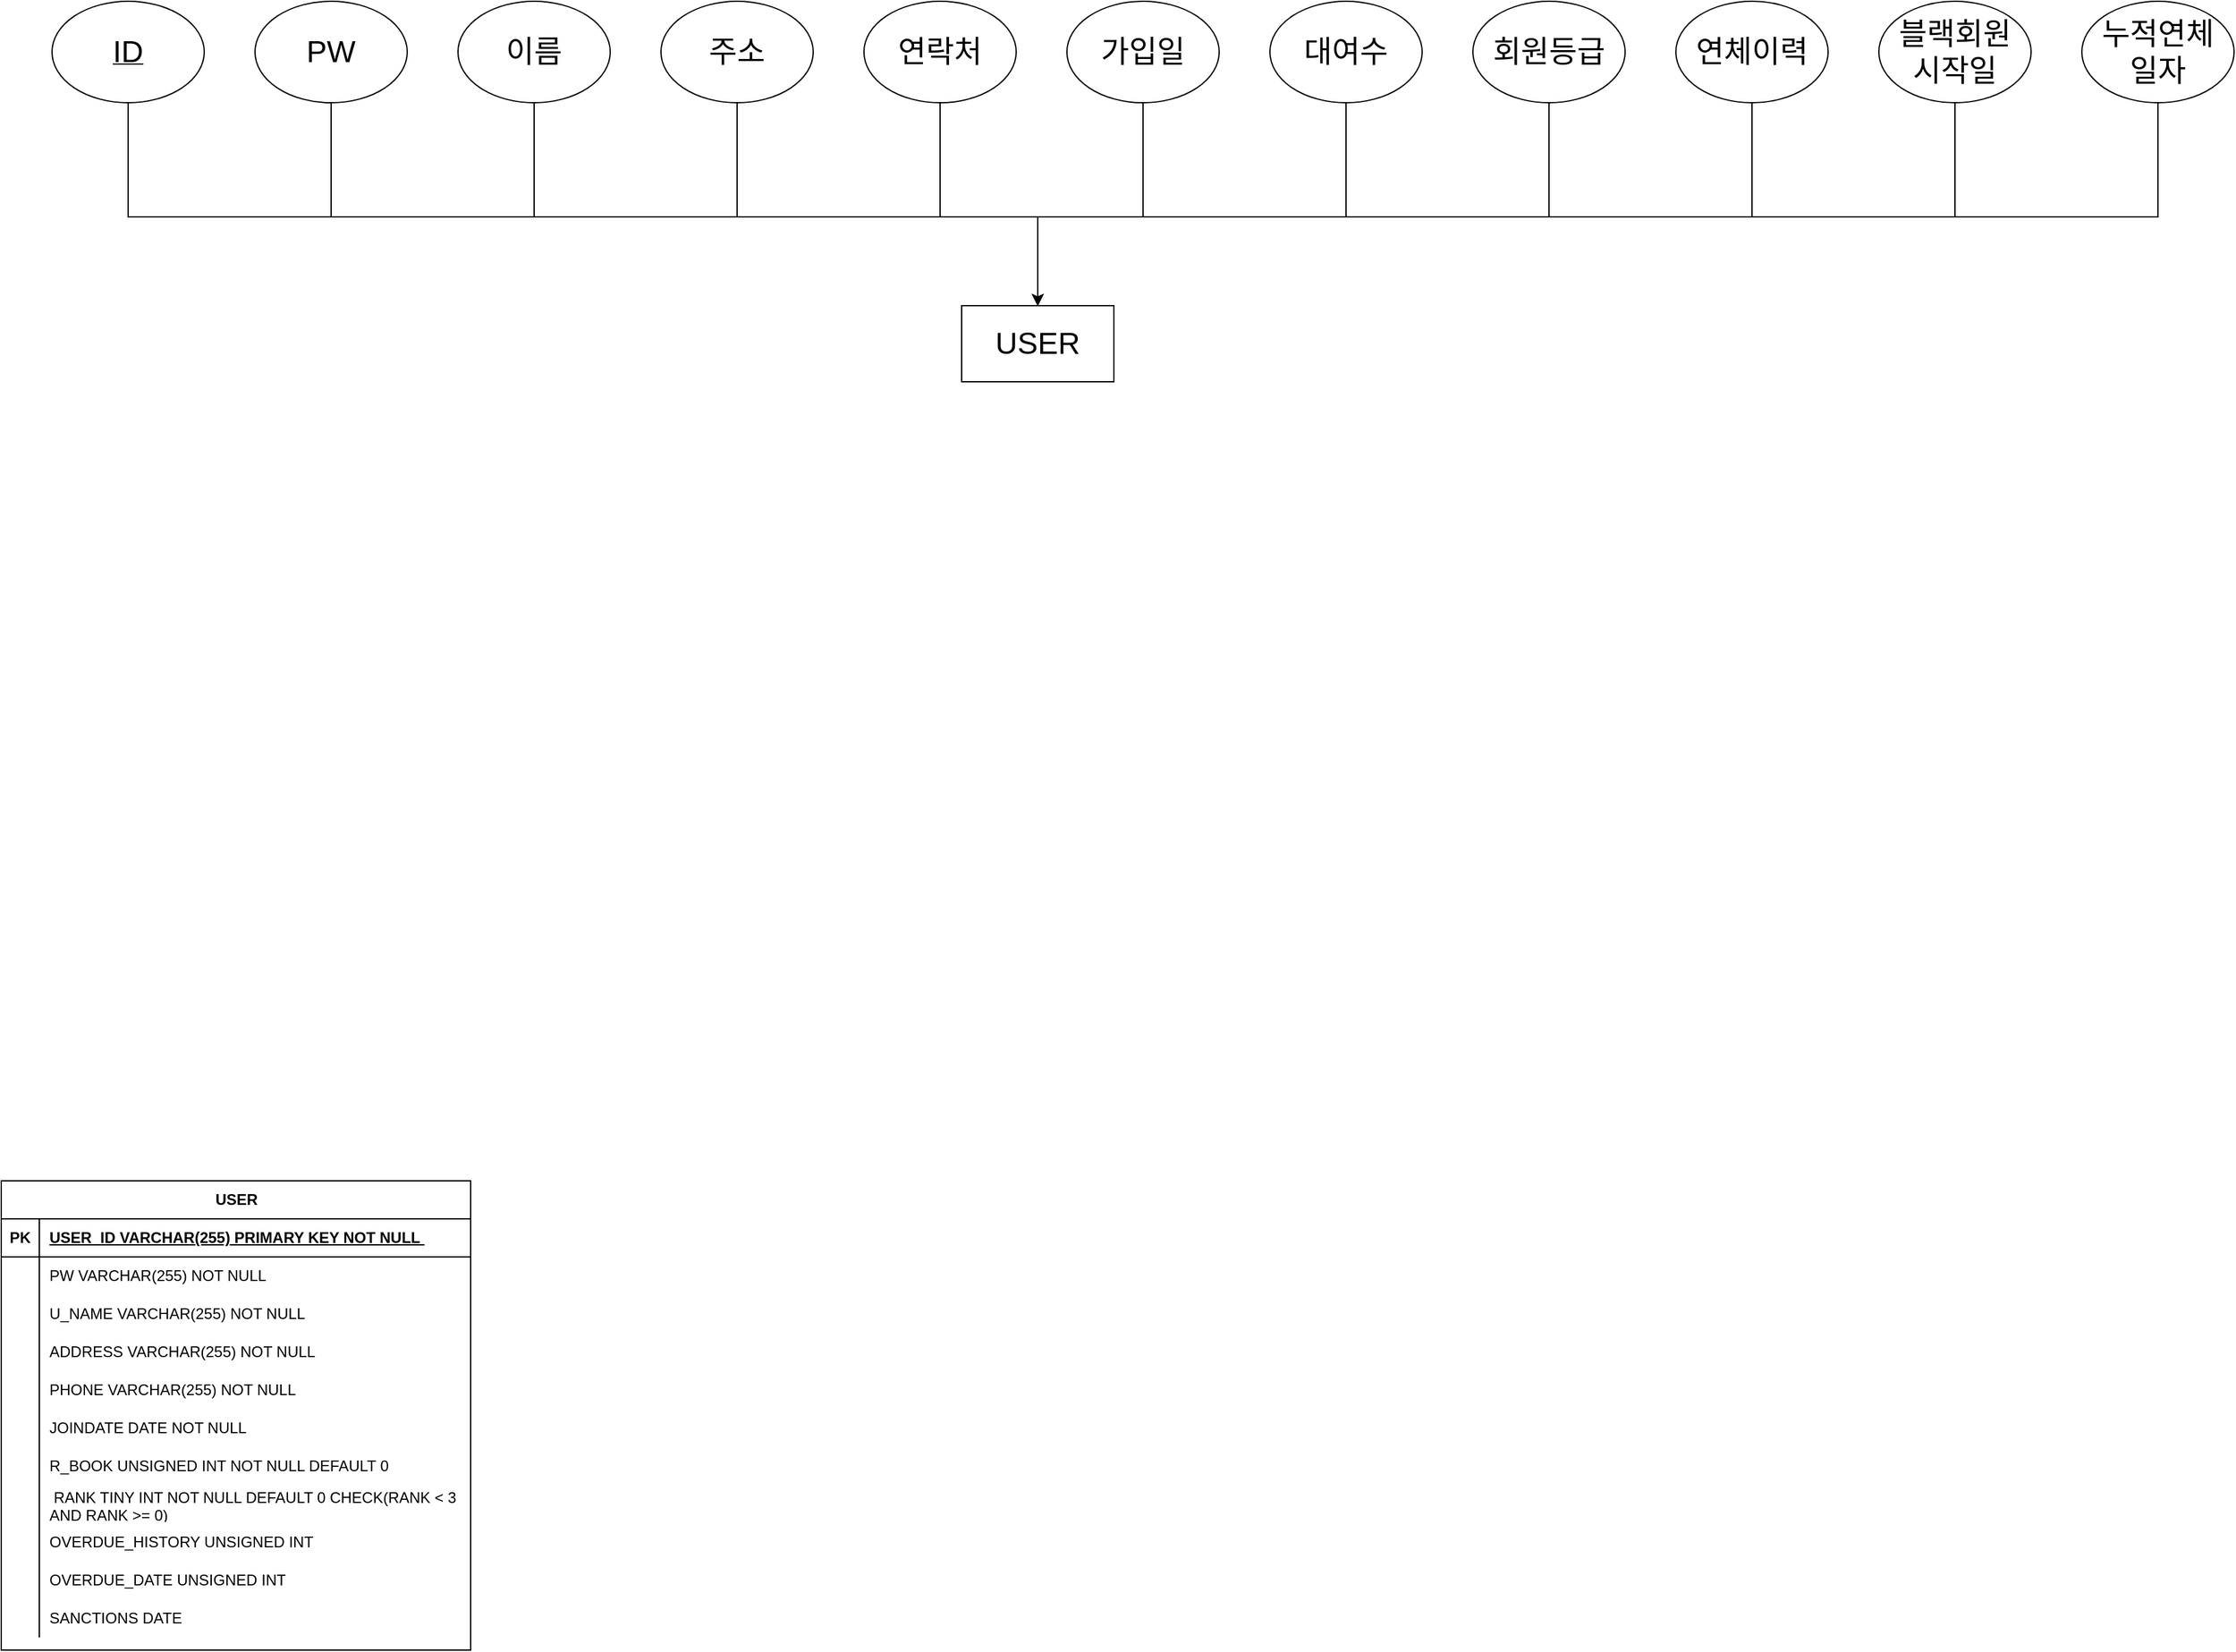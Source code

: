 <mxfile version="24.4.2" type="device">
  <diagram id="C5RBs43oDa-KdzZeNtuy" name="Page-1">
    <mxGraphModel dx="5410" dy="2266" grid="1" gridSize="10" guides="1" tooltips="1" connect="1" arrows="1" fold="1" page="1" pageScale="1" pageWidth="827" pageHeight="1169" math="0" shadow="0">
      <root>
        <mxCell id="WIyWlLk6GJQsqaUBKTNV-0" />
        <mxCell id="WIyWlLk6GJQsqaUBKTNV-1" parent="WIyWlLk6GJQsqaUBKTNV-0" />
        <mxCell id="jh2xmLGtmhHBqXfB-kL6-0" value="&lt;font style=&quot;font-size: 24px;&quot;&gt;USER&lt;/font&gt;" style="rounded=0;whiteSpace=wrap;html=1;" parent="WIyWlLk6GJQsqaUBKTNV-1" vertex="1">
          <mxGeometry x="707" y="300" width="120" height="60" as="geometry" />
        </mxCell>
        <mxCell id="VuE8V5rIvuVXYyH9U4Nb-41" style="edgeStyle=orthogonalEdgeStyle;rounded=0;orthogonalLoop=1;jettySize=auto;html=1;" parent="WIyWlLk6GJQsqaUBKTNV-1" source="jh2xmLGtmhHBqXfB-kL6-1" target="jh2xmLGtmhHBqXfB-kL6-0" edge="1">
          <mxGeometry relative="1" as="geometry">
            <Array as="points">
              <mxPoint x="50" y="230" />
              <mxPoint x="767" y="230" />
            </Array>
          </mxGeometry>
        </mxCell>
        <mxCell id="jh2xmLGtmhHBqXfB-kL6-1" value="&lt;u&gt;&lt;font style=&quot;font-size: 24px;&quot;&gt;ID&lt;/font&gt;&lt;/u&gt;" style="ellipse;whiteSpace=wrap;html=1;" parent="WIyWlLk6GJQsqaUBKTNV-1" vertex="1">
          <mxGeometry x="-10" y="60" width="120" height="80" as="geometry" />
        </mxCell>
        <mxCell id="VuE8V5rIvuVXYyH9U4Nb-53" style="edgeStyle=orthogonalEdgeStyle;rounded=0;orthogonalLoop=1;jettySize=auto;html=1;" parent="WIyWlLk6GJQsqaUBKTNV-1" source="jh2xmLGtmhHBqXfB-kL6-2" target="jh2xmLGtmhHBqXfB-kL6-0" edge="1">
          <mxGeometry relative="1" as="geometry">
            <Array as="points">
              <mxPoint x="210" y="230" />
              <mxPoint x="767" y="230" />
            </Array>
          </mxGeometry>
        </mxCell>
        <mxCell id="jh2xmLGtmhHBqXfB-kL6-2" value="&lt;font style=&quot;font-size: 24px;&quot;&gt;PW&lt;/font&gt;" style="ellipse;whiteSpace=wrap;html=1;" parent="WIyWlLk6GJQsqaUBKTNV-1" vertex="1">
          <mxGeometry x="150" y="60" width="120" height="80" as="geometry" />
        </mxCell>
        <mxCell id="VuE8V5rIvuVXYyH9U4Nb-52" style="edgeStyle=orthogonalEdgeStyle;rounded=0;orthogonalLoop=1;jettySize=auto;html=1;" parent="WIyWlLk6GJQsqaUBKTNV-1" source="jh2xmLGtmhHBqXfB-kL6-3" target="jh2xmLGtmhHBqXfB-kL6-0" edge="1">
          <mxGeometry relative="1" as="geometry">
            <Array as="points">
              <mxPoint x="370" y="230" />
              <mxPoint x="767" y="230" />
            </Array>
          </mxGeometry>
        </mxCell>
        <mxCell id="jh2xmLGtmhHBqXfB-kL6-3" value="&lt;span style=&quot;font-size: 24px;&quot;&gt;이름&lt;/span&gt;" style="ellipse;whiteSpace=wrap;html=1;" parent="WIyWlLk6GJQsqaUBKTNV-1" vertex="1">
          <mxGeometry x="310" y="60" width="120" height="80" as="geometry" />
        </mxCell>
        <mxCell id="VuE8V5rIvuVXYyH9U4Nb-51" style="edgeStyle=orthogonalEdgeStyle;rounded=0;orthogonalLoop=1;jettySize=auto;html=1;" parent="WIyWlLk6GJQsqaUBKTNV-1" source="jh2xmLGtmhHBqXfB-kL6-6" target="jh2xmLGtmhHBqXfB-kL6-0" edge="1">
          <mxGeometry relative="1" as="geometry">
            <Array as="points">
              <mxPoint x="530" y="230" />
              <mxPoint x="767" y="230" />
            </Array>
          </mxGeometry>
        </mxCell>
        <mxCell id="jh2xmLGtmhHBqXfB-kL6-6" value="&lt;span style=&quot;font-size: 24px;&quot;&gt;주소&lt;/span&gt;" style="ellipse;whiteSpace=wrap;html=1;" parent="WIyWlLk6GJQsqaUBKTNV-1" vertex="1">
          <mxGeometry x="470" y="60" width="120" height="80" as="geometry" />
        </mxCell>
        <mxCell id="VuE8V5rIvuVXYyH9U4Nb-37" style="edgeStyle=orthogonalEdgeStyle;rounded=0;orthogonalLoop=1;jettySize=auto;html=1;" parent="WIyWlLk6GJQsqaUBKTNV-1" source="jh2xmLGtmhHBqXfB-kL6-7" target="jh2xmLGtmhHBqXfB-kL6-0" edge="1">
          <mxGeometry relative="1" as="geometry">
            <Array as="points">
              <mxPoint x="690" y="230" />
              <mxPoint x="767" y="230" />
            </Array>
          </mxGeometry>
        </mxCell>
        <mxCell id="jh2xmLGtmhHBqXfB-kL6-7" value="&lt;span style=&quot;font-size: 24px;&quot;&gt;연락처&lt;/span&gt;" style="ellipse;whiteSpace=wrap;html=1;" parent="WIyWlLk6GJQsqaUBKTNV-1" vertex="1">
          <mxGeometry x="630" y="60" width="120" height="80" as="geometry" />
        </mxCell>
        <mxCell id="VuE8V5rIvuVXYyH9U4Nb-45" style="edgeStyle=orthogonalEdgeStyle;rounded=0;orthogonalLoop=1;jettySize=auto;html=1;" parent="WIyWlLk6GJQsqaUBKTNV-1" source="jh2xmLGtmhHBqXfB-kL6-8" target="jh2xmLGtmhHBqXfB-kL6-0" edge="1">
          <mxGeometry relative="1" as="geometry">
            <Array as="points">
              <mxPoint x="850" y="230" />
              <mxPoint x="767" y="230" />
            </Array>
          </mxGeometry>
        </mxCell>
        <mxCell id="jh2xmLGtmhHBqXfB-kL6-8" value="&lt;span style=&quot;font-size: 24px;&quot;&gt;가입일&lt;/span&gt;" style="ellipse;whiteSpace=wrap;html=1;" parent="WIyWlLk6GJQsqaUBKTNV-1" vertex="1">
          <mxGeometry x="790" y="60" width="120" height="80" as="geometry" />
        </mxCell>
        <mxCell id="VuE8V5rIvuVXYyH9U4Nb-46" style="edgeStyle=orthogonalEdgeStyle;rounded=0;orthogonalLoop=1;jettySize=auto;html=1;" parent="WIyWlLk6GJQsqaUBKTNV-1" source="jh2xmLGtmhHBqXfB-kL6-9" target="jh2xmLGtmhHBqXfB-kL6-0" edge="1">
          <mxGeometry relative="1" as="geometry">
            <Array as="points">
              <mxPoint x="1010" y="230" />
              <mxPoint x="767" y="230" />
            </Array>
          </mxGeometry>
        </mxCell>
        <mxCell id="jh2xmLGtmhHBqXfB-kL6-9" value="&lt;span style=&quot;font-size: 24px;&quot;&gt;대여수&lt;/span&gt;" style="ellipse;whiteSpace=wrap;html=1;" parent="WIyWlLk6GJQsqaUBKTNV-1" vertex="1">
          <mxGeometry x="950" y="60" width="120" height="80" as="geometry" />
        </mxCell>
        <mxCell id="VuE8V5rIvuVXYyH9U4Nb-47" style="edgeStyle=orthogonalEdgeStyle;rounded=0;orthogonalLoop=1;jettySize=auto;html=1;" parent="WIyWlLk6GJQsqaUBKTNV-1" source="jh2xmLGtmhHBqXfB-kL6-10" target="jh2xmLGtmhHBqXfB-kL6-0" edge="1">
          <mxGeometry relative="1" as="geometry">
            <Array as="points">
              <mxPoint x="1170" y="230" />
              <mxPoint x="767" y="230" />
            </Array>
          </mxGeometry>
        </mxCell>
        <mxCell id="jh2xmLGtmhHBqXfB-kL6-10" value="&lt;span style=&quot;font-size: 24px;&quot;&gt;회원등급&lt;/span&gt;" style="ellipse;whiteSpace=wrap;html=1;" parent="WIyWlLk6GJQsqaUBKTNV-1" vertex="1">
          <mxGeometry x="1110" y="60" width="120" height="80" as="geometry" />
        </mxCell>
        <mxCell id="VuE8V5rIvuVXYyH9U4Nb-48" style="edgeStyle=orthogonalEdgeStyle;rounded=0;orthogonalLoop=1;jettySize=auto;html=1;" parent="WIyWlLk6GJQsqaUBKTNV-1" source="jh2xmLGtmhHBqXfB-kL6-11" target="jh2xmLGtmhHBqXfB-kL6-0" edge="1">
          <mxGeometry relative="1" as="geometry">
            <Array as="points">
              <mxPoint x="1330" y="230" />
              <mxPoint x="767" y="230" />
            </Array>
          </mxGeometry>
        </mxCell>
        <mxCell id="jh2xmLGtmhHBqXfB-kL6-11" value="&lt;span style=&quot;font-size: 24px;&quot;&gt;연체이력&lt;/span&gt;" style="ellipse;whiteSpace=wrap;html=1;" parent="WIyWlLk6GJQsqaUBKTNV-1" vertex="1">
          <mxGeometry x="1270" y="60" width="120" height="80" as="geometry" />
        </mxCell>
        <mxCell id="VuE8V5rIvuVXYyH9U4Nb-49" style="edgeStyle=orthogonalEdgeStyle;rounded=0;orthogonalLoop=1;jettySize=auto;html=1;" parent="WIyWlLk6GJQsqaUBKTNV-1" source="jh2xmLGtmhHBqXfB-kL6-12" target="jh2xmLGtmhHBqXfB-kL6-0" edge="1">
          <mxGeometry relative="1" as="geometry">
            <Array as="points">
              <mxPoint x="1490" y="230" />
              <mxPoint x="767" y="230" />
            </Array>
          </mxGeometry>
        </mxCell>
        <mxCell id="jh2xmLGtmhHBqXfB-kL6-12" value="&lt;span style=&quot;font-size: 24px;&quot;&gt;블랙회원&lt;/span&gt;&lt;div&gt;&lt;span style=&quot;font-size: 24px;&quot;&gt;시작일&lt;/span&gt;&lt;/div&gt;" style="ellipse;whiteSpace=wrap;html=1;" parent="WIyWlLk6GJQsqaUBKTNV-1" vertex="1">
          <mxGeometry x="1430" y="60" width="120" height="80" as="geometry" />
        </mxCell>
        <mxCell id="VuE8V5rIvuVXYyH9U4Nb-50" style="edgeStyle=orthogonalEdgeStyle;rounded=0;orthogonalLoop=1;jettySize=auto;html=1;" parent="WIyWlLk6GJQsqaUBKTNV-1" source="jh2xmLGtmhHBqXfB-kL6-27" target="jh2xmLGtmhHBqXfB-kL6-0" edge="1">
          <mxGeometry relative="1" as="geometry">
            <Array as="points">
              <mxPoint x="1650" y="230" />
              <mxPoint x="767" y="230" />
            </Array>
          </mxGeometry>
        </mxCell>
        <mxCell id="jh2xmLGtmhHBqXfB-kL6-27" value="&lt;span style=&quot;font-size: 24px;&quot;&gt;누적연체&lt;/span&gt;&lt;div&gt;&lt;span style=&quot;font-size: 24px;&quot;&gt;일자&lt;/span&gt;&lt;/div&gt;" style="ellipse;whiteSpace=wrap;html=1;" parent="WIyWlLk6GJQsqaUBKTNV-1" vertex="1">
          <mxGeometry x="1590" y="60" width="120" height="80" as="geometry" />
        </mxCell>
        <mxCell id="VuE8V5rIvuVXYyH9U4Nb-0" value="USER" style="shape=table;startSize=30;container=1;collapsible=1;childLayout=tableLayout;fixedRows=1;rowLines=0;fontStyle=1;align=center;resizeLast=1;html=1;" parent="WIyWlLk6GJQsqaUBKTNV-1" vertex="1">
          <mxGeometry x="-50" y="990" width="370" height="370" as="geometry" />
        </mxCell>
        <mxCell id="VuE8V5rIvuVXYyH9U4Nb-1" value="" style="shape=tableRow;horizontal=0;startSize=0;swimlaneHead=0;swimlaneBody=0;fillColor=none;collapsible=0;dropTarget=0;points=[[0,0.5],[1,0.5]];portConstraint=eastwest;top=0;left=0;right=0;bottom=1;" parent="VuE8V5rIvuVXYyH9U4Nb-0" vertex="1">
          <mxGeometry y="30" width="370" height="30" as="geometry" />
        </mxCell>
        <mxCell id="VuE8V5rIvuVXYyH9U4Nb-2" value="PK" style="shape=partialRectangle;connectable=0;fillColor=none;top=0;left=0;bottom=0;right=0;fontStyle=1;overflow=hidden;whiteSpace=wrap;html=1;" parent="VuE8V5rIvuVXYyH9U4Nb-1" vertex="1">
          <mxGeometry width="30" height="30" as="geometry">
            <mxRectangle width="30" height="30" as="alternateBounds" />
          </mxGeometry>
        </mxCell>
        <mxCell id="VuE8V5rIvuVXYyH9U4Nb-3" value="USER_ID VARCHAR(255) PRIMARY KEY NOT NULL&amp;nbsp;" style="shape=partialRectangle;connectable=0;fillColor=none;top=0;left=0;bottom=0;right=0;align=left;spacingLeft=6;fontStyle=5;overflow=hidden;whiteSpace=wrap;html=1;" parent="VuE8V5rIvuVXYyH9U4Nb-1" vertex="1">
          <mxGeometry x="30" width="340" height="30" as="geometry">
            <mxRectangle width="340" height="30" as="alternateBounds" />
          </mxGeometry>
        </mxCell>
        <mxCell id="VuE8V5rIvuVXYyH9U4Nb-4" value="" style="shape=tableRow;horizontal=0;startSize=0;swimlaneHead=0;swimlaneBody=0;fillColor=none;collapsible=0;dropTarget=0;points=[[0,0.5],[1,0.5]];portConstraint=eastwest;top=0;left=0;right=0;bottom=0;" parent="VuE8V5rIvuVXYyH9U4Nb-0" vertex="1">
          <mxGeometry y="60" width="370" height="30" as="geometry" />
        </mxCell>
        <mxCell id="VuE8V5rIvuVXYyH9U4Nb-5" value="" style="shape=partialRectangle;connectable=0;fillColor=none;top=0;left=0;bottom=0;right=0;editable=1;overflow=hidden;whiteSpace=wrap;html=1;" parent="VuE8V5rIvuVXYyH9U4Nb-4" vertex="1">
          <mxGeometry width="30" height="30" as="geometry">
            <mxRectangle width="30" height="30" as="alternateBounds" />
          </mxGeometry>
        </mxCell>
        <mxCell id="VuE8V5rIvuVXYyH9U4Nb-6" value="PW VARCHAR(255) NOT NULL" style="shape=partialRectangle;connectable=0;fillColor=none;top=0;left=0;bottom=0;right=0;align=left;spacingLeft=6;overflow=hidden;whiteSpace=wrap;html=1;" parent="VuE8V5rIvuVXYyH9U4Nb-4" vertex="1">
          <mxGeometry x="30" width="340" height="30" as="geometry">
            <mxRectangle width="340" height="30" as="alternateBounds" />
          </mxGeometry>
        </mxCell>
        <mxCell id="VuE8V5rIvuVXYyH9U4Nb-7" value="" style="shape=tableRow;horizontal=0;startSize=0;swimlaneHead=0;swimlaneBody=0;fillColor=none;collapsible=0;dropTarget=0;points=[[0,0.5],[1,0.5]];portConstraint=eastwest;top=0;left=0;right=0;bottom=0;" parent="VuE8V5rIvuVXYyH9U4Nb-0" vertex="1">
          <mxGeometry y="90" width="370" height="30" as="geometry" />
        </mxCell>
        <mxCell id="VuE8V5rIvuVXYyH9U4Nb-8" value="" style="shape=partialRectangle;connectable=0;fillColor=none;top=0;left=0;bottom=0;right=0;editable=1;overflow=hidden;whiteSpace=wrap;html=1;" parent="VuE8V5rIvuVXYyH9U4Nb-7" vertex="1">
          <mxGeometry width="30" height="30" as="geometry">
            <mxRectangle width="30" height="30" as="alternateBounds" />
          </mxGeometry>
        </mxCell>
        <mxCell id="VuE8V5rIvuVXYyH9U4Nb-9" value="U_NAME VARCHAR(255) NOT NULL" style="shape=partialRectangle;connectable=0;fillColor=none;top=0;left=0;bottom=0;right=0;align=left;spacingLeft=6;overflow=hidden;whiteSpace=wrap;html=1;" parent="VuE8V5rIvuVXYyH9U4Nb-7" vertex="1">
          <mxGeometry x="30" width="340" height="30" as="geometry">
            <mxRectangle width="340" height="30" as="alternateBounds" />
          </mxGeometry>
        </mxCell>
        <mxCell id="VuE8V5rIvuVXYyH9U4Nb-13" value="" style="shape=tableRow;horizontal=0;startSize=0;swimlaneHead=0;swimlaneBody=0;fillColor=none;collapsible=0;dropTarget=0;points=[[0,0.5],[1,0.5]];portConstraint=eastwest;top=0;left=0;right=0;bottom=0;" parent="VuE8V5rIvuVXYyH9U4Nb-0" vertex="1">
          <mxGeometry y="120" width="370" height="30" as="geometry" />
        </mxCell>
        <mxCell id="VuE8V5rIvuVXYyH9U4Nb-14" value="" style="shape=partialRectangle;connectable=0;fillColor=none;top=0;left=0;bottom=0;right=0;editable=1;overflow=hidden;whiteSpace=wrap;html=1;" parent="VuE8V5rIvuVXYyH9U4Nb-13" vertex="1">
          <mxGeometry width="30" height="30" as="geometry">
            <mxRectangle width="30" height="30" as="alternateBounds" />
          </mxGeometry>
        </mxCell>
        <mxCell id="VuE8V5rIvuVXYyH9U4Nb-15" value="ADDRESS VARCHAR(255) NOT NULL" style="shape=partialRectangle;connectable=0;fillColor=none;top=0;left=0;bottom=0;right=0;align=left;spacingLeft=6;overflow=hidden;whiteSpace=wrap;html=1;" parent="VuE8V5rIvuVXYyH9U4Nb-13" vertex="1">
          <mxGeometry x="30" width="340" height="30" as="geometry">
            <mxRectangle width="340" height="30" as="alternateBounds" />
          </mxGeometry>
        </mxCell>
        <mxCell id="VuE8V5rIvuVXYyH9U4Nb-16" value="" style="shape=tableRow;horizontal=0;startSize=0;swimlaneHead=0;swimlaneBody=0;fillColor=none;collapsible=0;dropTarget=0;points=[[0,0.5],[1,0.5]];portConstraint=eastwest;top=0;left=0;right=0;bottom=0;" parent="VuE8V5rIvuVXYyH9U4Nb-0" vertex="1">
          <mxGeometry y="150" width="370" height="30" as="geometry" />
        </mxCell>
        <mxCell id="VuE8V5rIvuVXYyH9U4Nb-17" value="" style="shape=partialRectangle;connectable=0;fillColor=none;top=0;left=0;bottom=0;right=0;editable=1;overflow=hidden;whiteSpace=wrap;html=1;" parent="VuE8V5rIvuVXYyH9U4Nb-16" vertex="1">
          <mxGeometry width="30" height="30" as="geometry">
            <mxRectangle width="30" height="30" as="alternateBounds" />
          </mxGeometry>
        </mxCell>
        <mxCell id="VuE8V5rIvuVXYyH9U4Nb-18" value="PHONE VARCHAR(255) NOT NULL" style="shape=partialRectangle;connectable=0;fillColor=none;top=0;left=0;bottom=0;right=0;align=left;spacingLeft=6;overflow=hidden;whiteSpace=wrap;html=1;" parent="VuE8V5rIvuVXYyH9U4Nb-16" vertex="1">
          <mxGeometry x="30" width="340" height="30" as="geometry">
            <mxRectangle width="340" height="30" as="alternateBounds" />
          </mxGeometry>
        </mxCell>
        <mxCell id="VuE8V5rIvuVXYyH9U4Nb-19" value="" style="shape=tableRow;horizontal=0;startSize=0;swimlaneHead=0;swimlaneBody=0;fillColor=none;collapsible=0;dropTarget=0;points=[[0,0.5],[1,0.5]];portConstraint=eastwest;top=0;left=0;right=0;bottom=0;" parent="VuE8V5rIvuVXYyH9U4Nb-0" vertex="1">
          <mxGeometry y="180" width="370" height="30" as="geometry" />
        </mxCell>
        <mxCell id="VuE8V5rIvuVXYyH9U4Nb-20" value="" style="shape=partialRectangle;connectable=0;fillColor=none;top=0;left=0;bottom=0;right=0;editable=1;overflow=hidden;whiteSpace=wrap;html=1;" parent="VuE8V5rIvuVXYyH9U4Nb-19" vertex="1">
          <mxGeometry width="30" height="30" as="geometry">
            <mxRectangle width="30" height="30" as="alternateBounds" />
          </mxGeometry>
        </mxCell>
        <mxCell id="VuE8V5rIvuVXYyH9U4Nb-21" value="JOINDATE DATE NOT NULL&amp;nbsp;" style="shape=partialRectangle;connectable=0;fillColor=none;top=0;left=0;bottom=0;right=0;align=left;spacingLeft=6;overflow=hidden;whiteSpace=wrap;html=1;" parent="VuE8V5rIvuVXYyH9U4Nb-19" vertex="1">
          <mxGeometry x="30" width="340" height="30" as="geometry">
            <mxRectangle width="340" height="30" as="alternateBounds" />
          </mxGeometry>
        </mxCell>
        <mxCell id="VuE8V5rIvuVXYyH9U4Nb-25" value="" style="shape=tableRow;horizontal=0;startSize=0;swimlaneHead=0;swimlaneBody=0;fillColor=none;collapsible=0;dropTarget=0;points=[[0,0.5],[1,0.5]];portConstraint=eastwest;top=0;left=0;right=0;bottom=0;" parent="VuE8V5rIvuVXYyH9U4Nb-0" vertex="1">
          <mxGeometry y="210" width="370" height="30" as="geometry" />
        </mxCell>
        <mxCell id="VuE8V5rIvuVXYyH9U4Nb-26" value="" style="shape=partialRectangle;connectable=0;fillColor=none;top=0;left=0;bottom=0;right=0;editable=1;overflow=hidden;whiteSpace=wrap;html=1;" parent="VuE8V5rIvuVXYyH9U4Nb-25" vertex="1">
          <mxGeometry width="30" height="30" as="geometry">
            <mxRectangle width="30" height="30" as="alternateBounds" />
          </mxGeometry>
        </mxCell>
        <mxCell id="VuE8V5rIvuVXYyH9U4Nb-27" value="R_BOOK UNSIGNED INT NOT NULL DEFAULT 0" style="shape=partialRectangle;connectable=0;fillColor=none;top=0;left=0;bottom=0;right=0;align=left;spacingLeft=6;overflow=hidden;whiteSpace=wrap;html=1;" parent="VuE8V5rIvuVXYyH9U4Nb-25" vertex="1">
          <mxGeometry x="30" width="340" height="30" as="geometry">
            <mxRectangle width="340" height="30" as="alternateBounds" />
          </mxGeometry>
        </mxCell>
        <mxCell id="VuE8V5rIvuVXYyH9U4Nb-28" value="" style="shape=tableRow;horizontal=0;startSize=0;swimlaneHead=0;swimlaneBody=0;fillColor=none;collapsible=0;dropTarget=0;points=[[0,0.5],[1,0.5]];portConstraint=eastwest;top=0;left=0;right=0;bottom=0;" parent="VuE8V5rIvuVXYyH9U4Nb-0" vertex="1">
          <mxGeometry y="240" width="370" height="30" as="geometry" />
        </mxCell>
        <mxCell id="VuE8V5rIvuVXYyH9U4Nb-29" value="" style="shape=partialRectangle;connectable=0;fillColor=none;top=0;left=0;bottom=0;right=0;editable=1;overflow=hidden;whiteSpace=wrap;html=1;" parent="VuE8V5rIvuVXYyH9U4Nb-28" vertex="1">
          <mxGeometry width="30" height="30" as="geometry">
            <mxRectangle width="30" height="30" as="alternateBounds" />
          </mxGeometry>
        </mxCell>
        <mxCell id="VuE8V5rIvuVXYyH9U4Nb-30" value="&amp;nbsp;RANK TINY INT NOT NULL DEFAULT 0 CHECK(RANK &amp;lt; 3 AND RANK &amp;gt;= 0)" style="shape=partialRectangle;connectable=0;fillColor=none;top=0;left=0;bottom=0;right=0;align=left;spacingLeft=6;overflow=hidden;whiteSpace=wrap;html=1;" parent="VuE8V5rIvuVXYyH9U4Nb-28" vertex="1">
          <mxGeometry x="30" width="340" height="30" as="geometry">
            <mxRectangle width="340" height="30" as="alternateBounds" />
          </mxGeometry>
        </mxCell>
        <mxCell id="VuE8V5rIvuVXYyH9U4Nb-31" value="" style="shape=tableRow;horizontal=0;startSize=0;swimlaneHead=0;swimlaneBody=0;fillColor=none;collapsible=0;dropTarget=0;points=[[0,0.5],[1,0.5]];portConstraint=eastwest;top=0;left=0;right=0;bottom=0;" parent="VuE8V5rIvuVXYyH9U4Nb-0" vertex="1">
          <mxGeometry y="270" width="370" height="30" as="geometry" />
        </mxCell>
        <mxCell id="VuE8V5rIvuVXYyH9U4Nb-32" value="" style="shape=partialRectangle;connectable=0;fillColor=none;top=0;left=0;bottom=0;right=0;editable=1;overflow=hidden;whiteSpace=wrap;html=1;" parent="VuE8V5rIvuVXYyH9U4Nb-31" vertex="1">
          <mxGeometry width="30" height="30" as="geometry">
            <mxRectangle width="30" height="30" as="alternateBounds" />
          </mxGeometry>
        </mxCell>
        <mxCell id="VuE8V5rIvuVXYyH9U4Nb-33" value="OVERDUE_HISTORY UNSIGNED INT" style="shape=partialRectangle;connectable=0;fillColor=none;top=0;left=0;bottom=0;right=0;align=left;spacingLeft=6;overflow=hidden;whiteSpace=wrap;html=1;" parent="VuE8V5rIvuVXYyH9U4Nb-31" vertex="1">
          <mxGeometry x="30" width="340" height="30" as="geometry">
            <mxRectangle width="340" height="30" as="alternateBounds" />
          </mxGeometry>
        </mxCell>
        <mxCell id="VuE8V5rIvuVXYyH9U4Nb-34" value="" style="shape=tableRow;horizontal=0;startSize=0;swimlaneHead=0;swimlaneBody=0;fillColor=none;collapsible=0;dropTarget=0;points=[[0,0.5],[1,0.5]];portConstraint=eastwest;top=0;left=0;right=0;bottom=0;" parent="VuE8V5rIvuVXYyH9U4Nb-0" vertex="1">
          <mxGeometry y="300" width="370" height="30" as="geometry" />
        </mxCell>
        <mxCell id="VuE8V5rIvuVXYyH9U4Nb-35" value="" style="shape=partialRectangle;connectable=0;fillColor=none;top=0;left=0;bottom=0;right=0;editable=1;overflow=hidden;whiteSpace=wrap;html=1;" parent="VuE8V5rIvuVXYyH9U4Nb-34" vertex="1">
          <mxGeometry width="30" height="30" as="geometry">
            <mxRectangle width="30" height="30" as="alternateBounds" />
          </mxGeometry>
        </mxCell>
        <mxCell id="VuE8V5rIvuVXYyH9U4Nb-36" value="OVERDUE_DATE UNSIGNED INT" style="shape=partialRectangle;connectable=0;fillColor=none;top=0;left=0;bottom=0;right=0;align=left;spacingLeft=6;overflow=hidden;whiteSpace=wrap;html=1;" parent="VuE8V5rIvuVXYyH9U4Nb-34" vertex="1">
          <mxGeometry x="30" width="340" height="30" as="geometry">
            <mxRectangle width="340" height="30" as="alternateBounds" />
          </mxGeometry>
        </mxCell>
        <mxCell id="VuE8V5rIvuVXYyH9U4Nb-10" value="" style="shape=tableRow;horizontal=0;startSize=0;swimlaneHead=0;swimlaneBody=0;fillColor=none;collapsible=0;dropTarget=0;points=[[0,0.5],[1,0.5]];portConstraint=eastwest;top=0;left=0;right=0;bottom=0;" parent="VuE8V5rIvuVXYyH9U4Nb-0" vertex="1">
          <mxGeometry y="330" width="370" height="30" as="geometry" />
        </mxCell>
        <mxCell id="VuE8V5rIvuVXYyH9U4Nb-11" value="" style="shape=partialRectangle;connectable=0;fillColor=none;top=0;left=0;bottom=0;right=0;editable=1;overflow=hidden;whiteSpace=wrap;html=1;" parent="VuE8V5rIvuVXYyH9U4Nb-10" vertex="1">
          <mxGeometry width="30" height="30" as="geometry">
            <mxRectangle width="30" height="30" as="alternateBounds" />
          </mxGeometry>
        </mxCell>
        <mxCell id="VuE8V5rIvuVXYyH9U4Nb-12" value="SANCTIONS DATE&amp;nbsp;" style="shape=partialRectangle;connectable=0;fillColor=none;top=0;left=0;bottom=0;right=0;align=left;spacingLeft=6;overflow=hidden;whiteSpace=wrap;html=1;" parent="VuE8V5rIvuVXYyH9U4Nb-10" vertex="1">
          <mxGeometry x="30" width="340" height="30" as="geometry">
            <mxRectangle width="340" height="30" as="alternateBounds" />
          </mxGeometry>
        </mxCell>
      </root>
    </mxGraphModel>
  </diagram>
</mxfile>
